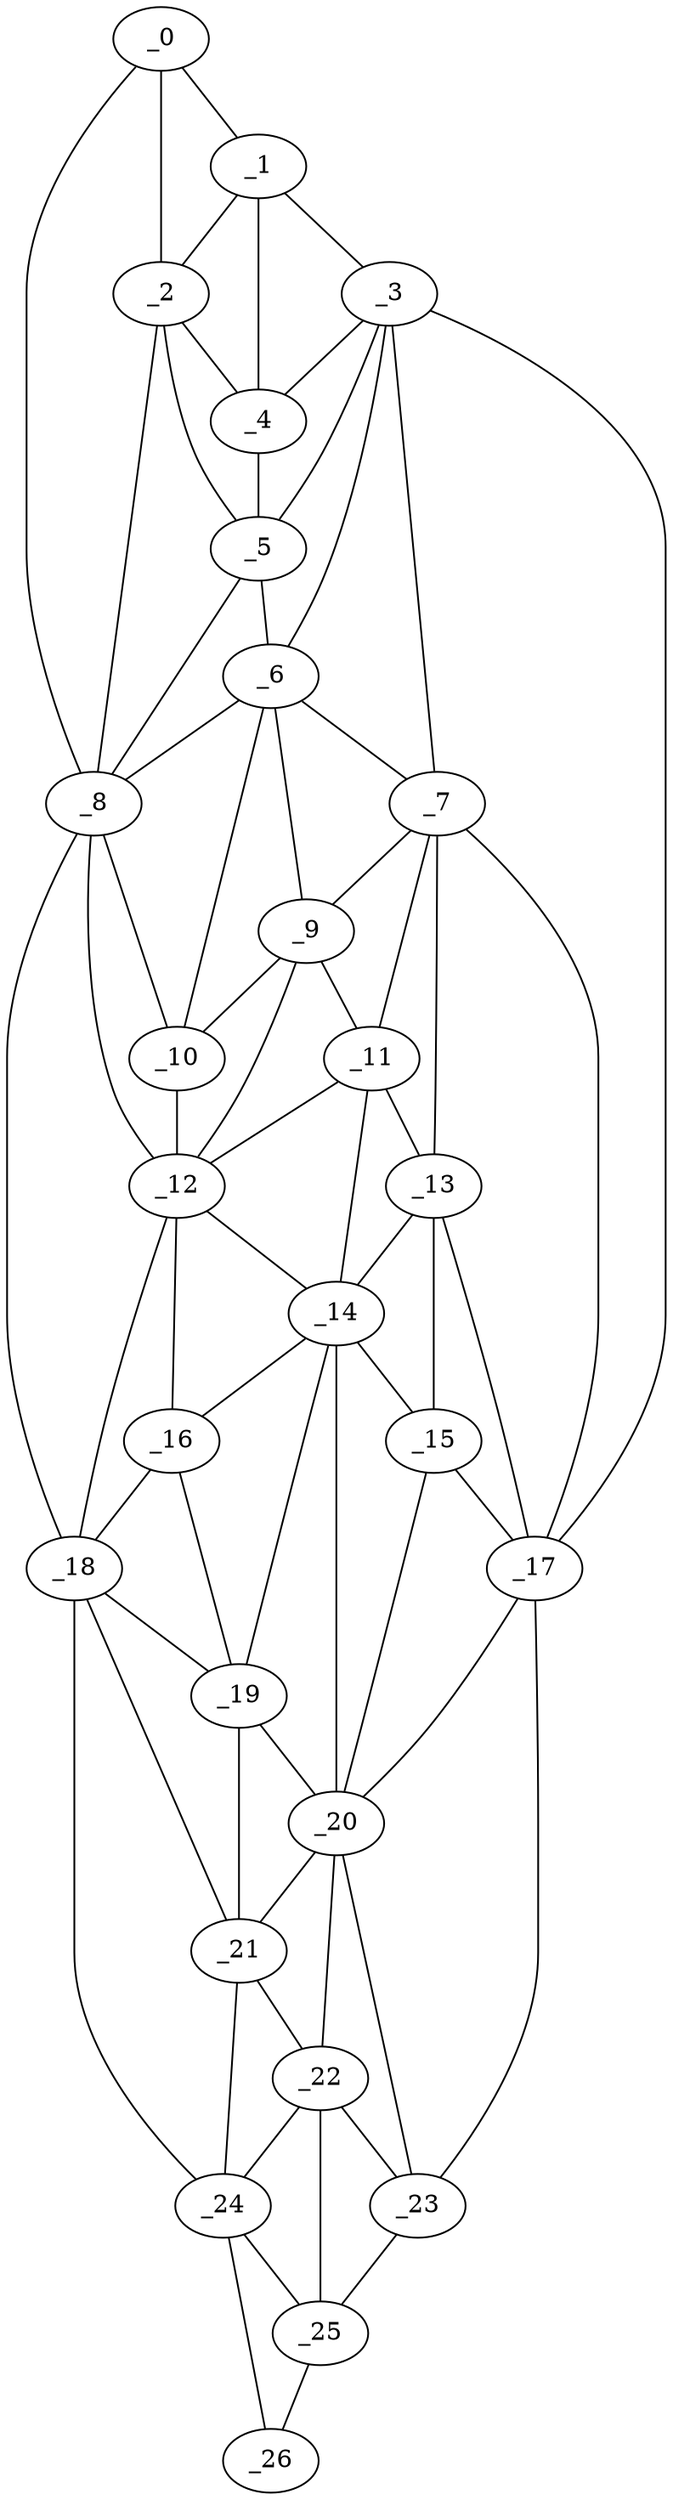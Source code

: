graph "obj27__20.gxl" {
	_0	 [x=4,
		y=74];
	_1	 [x=10,
		y=63];
	_0 -- _1	 [valence=1];
	_2	 [x=13,
		y=74];
	_0 -- _2	 [valence=2];
	_8	 [x=36,
		y=81];
	_0 -- _8	 [valence=1];
	_1 -- _2	 [valence=2];
	_3	 [x=14,
		y=57];
	_1 -- _3	 [valence=1];
	_4	 [x=16,
		y=71];
	_1 -- _4	 [valence=2];
	_2 -- _4	 [valence=1];
	_5	 [x=22,
		y=73];
	_2 -- _5	 [valence=1];
	_2 -- _8	 [valence=1];
	_3 -- _4	 [valence=1];
	_3 -- _5	 [valence=1];
	_6	 [x=29,
		y=71];
	_3 -- _6	 [valence=2];
	_7	 [x=34,
		y=53];
	_3 -- _7	 [valence=2];
	_17	 [x=70,
		y=45];
	_3 -- _17	 [valence=1];
	_4 -- _5	 [valence=2];
	_5 -- _6	 [valence=2];
	_5 -- _8	 [valence=1];
	_6 -- _7	 [valence=1];
	_6 -- _8	 [valence=2];
	_9	 [x=43,
		y=61];
	_6 -- _9	 [valence=2];
	_10	 [x=43,
		y=73];
	_6 -- _10	 [valence=1];
	_7 -- _9	 [valence=1];
	_11	 [x=50,
		y=55];
	_7 -- _11	 [valence=2];
	_13	 [x=57,
		y=50];
	_7 -- _13	 [valence=2];
	_7 -- _17	 [valence=2];
	_8 -- _10	 [valence=2];
	_12	 [x=53,
		y=74];
	_8 -- _12	 [valence=2];
	_18	 [x=75,
		y=85];
	_8 -- _18	 [valence=1];
	_9 -- _10	 [valence=2];
	_9 -- _11	 [valence=2];
	_9 -- _12	 [valence=2];
	_10 -- _12	 [valence=1];
	_11 -- _12	 [valence=1];
	_11 -- _13	 [valence=2];
	_14	 [x=63,
		y=62];
	_11 -- _14	 [valence=2];
	_12 -- _14	 [valence=2];
	_16	 [x=66,
		y=75];
	_12 -- _16	 [valence=2];
	_12 -- _18	 [valence=1];
	_13 -- _14	 [valence=2];
	_15	 [x=65,
		y=54];
	_13 -- _15	 [valence=2];
	_13 -- _17	 [valence=1];
	_14 -- _15	 [valence=2];
	_14 -- _16	 [valence=1];
	_19	 [x=78,
		y=76];
	_14 -- _19	 [valence=2];
	_20	 [x=81,
		y=49];
	_14 -- _20	 [valence=2];
	_15 -- _17	 [valence=2];
	_15 -- _20	 [valence=2];
	_16 -- _18	 [valence=1];
	_16 -- _19	 [valence=2];
	_17 -- _20	 [valence=1];
	_23	 [x=116,
		y=57];
	_17 -- _23	 [valence=1];
	_18 -- _19	 [valence=2];
	_21	 [x=92,
		y=77];
	_18 -- _21	 [valence=1];
	_24	 [x=116,
		y=78];
	_18 -- _24	 [valence=1];
	_19 -- _20	 [valence=2];
	_19 -- _21	 [valence=1];
	_20 -- _21	 [valence=2];
	_22	 [x=108,
		y=66];
	_20 -- _22	 [valence=2];
	_20 -- _23	 [valence=2];
	_21 -- _22	 [valence=1];
	_21 -- _24	 [valence=2];
	_22 -- _23	 [valence=2];
	_22 -- _24	 [valence=1];
	_25	 [x=123,
		y=68];
	_22 -- _25	 [valence=1];
	_23 -- _25	 [valence=1];
	_24 -- _25	 [valence=2];
	_26	 [x=124,
		y=76];
	_24 -- _26	 [valence=1];
	_25 -- _26	 [valence=1];
}
